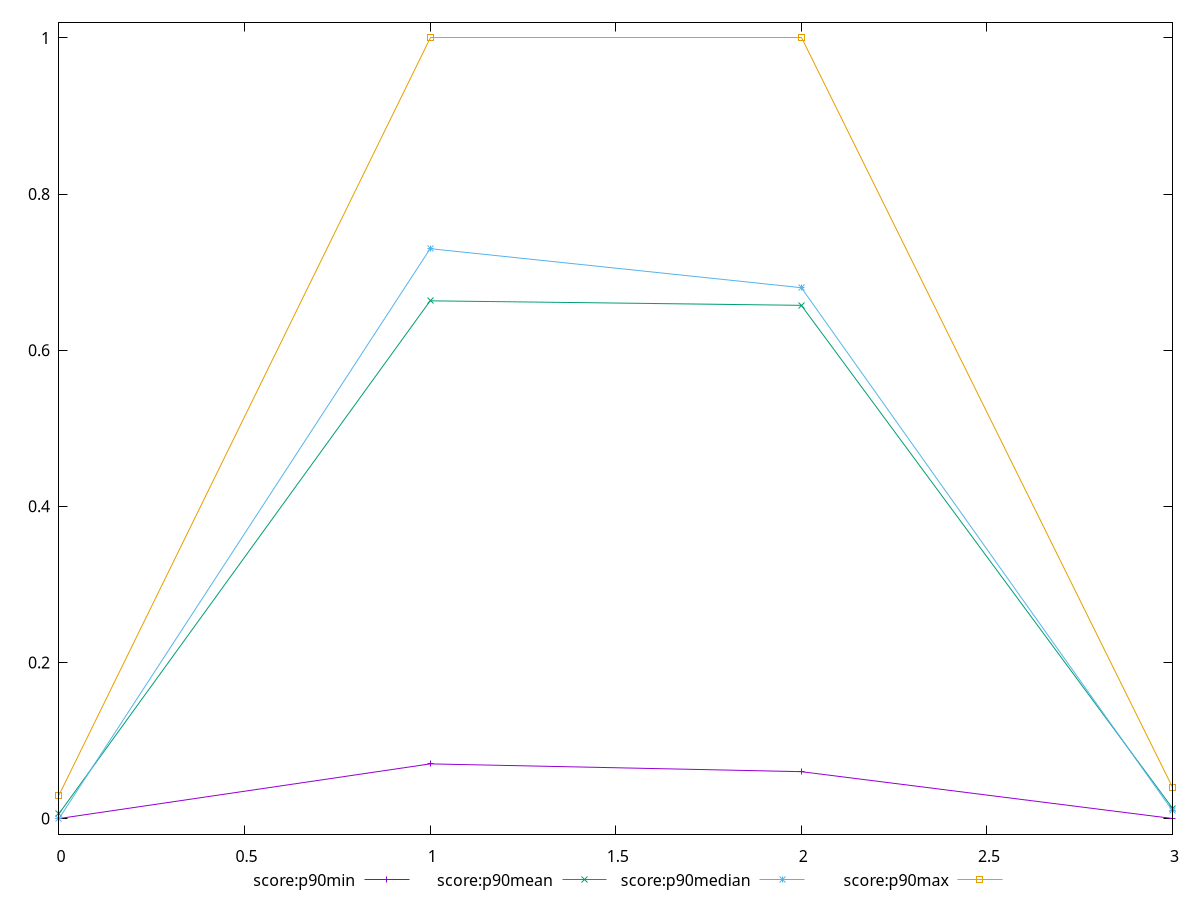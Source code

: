 reset

$scoreP90Min <<EOF
0 0
1 0.07
2 0.06
3 0
EOF

$scoreP90Mean <<EOF
0 0.006276595744680855
1 0.663191489361702
2 0.6574193548387097
3 0.013191489361702138
EOF

$scoreP90Median <<EOF
0 0
1 0.73
2 0.68
3 0.01
EOF

$scoreP90Max <<EOF
0 0.03
1 1
2 1
3 0.04
EOF

set key outside below
set xrange [0:3]
set yrange [-0.02:1.02]
set trange [-0.02:1.02]
set terminal svg size 640, 560 enhanced background rgb 'white'
set output "report/report_00029_2021-02-24T13-36-40.390Z/max-potential-fid/progression/score.svg"

plot $scoreP90Min title "score:p90min" with linespoints, \
     $scoreP90Mean title "score:p90mean" with linespoints, \
     $scoreP90Median title "score:p90median" with linespoints, \
     $scoreP90Max title "score:p90max" with linespoints

reset
